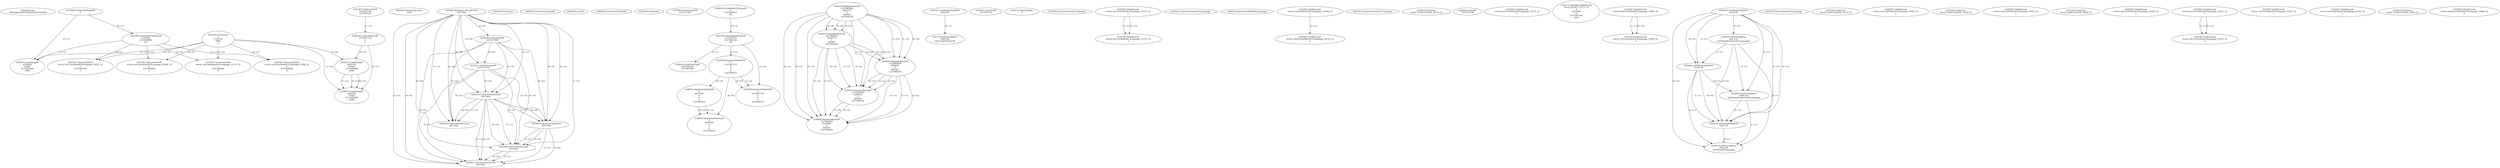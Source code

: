 // Global SCDG with merge call
digraph {
	0 [label="6850628.main
0024a8a7fcdd32f0fedebe0ee7ce9226"]
	1 [label="4254480.GetModuleHandleW
0"]
	2 [label="6844434.SetThreadLocale
1024"]
	3 [label="4243965.InitializeCriticalSection
6917004"]
	4 [label="4243979.GetVersion
"]
	5 [label="4250188.GetSystemInfo
2147417660"]
	3 -> 5 [label="(0-->0)"]
	6 [label="6844540.GetCommandLineW
"]
	7 [label="4214413.GetStartupInfoW
2147417624"]
	3 -> 7 [label="(0-->0)"]
	5 -> 7 [label="(0-->0)"]
	8 [label="6844560.GetACP
"]
	9 [label="6844580.GetCurrentThreadId
"]
	10 [label="4250204.GetVersion
"]
	11 [label="4276690.GetVersionExW
2147417420"]
	12 [label="4243306.GetModuleFileNameW
4194304
2147408904
522"]
	1 -> 12 [label="(0-->1)"]
	13 [label="4248064.GetModuleFileNameW
0
2147408370
261"]
	14 [label="4215383.VirtualAlloc
0
1310704
4096
4"]
	15 [label="4246338.RegOpenKeyExW
2147483649
4246772
0
983065
2147408236"]
	16 [label="4246372.RegOpenKeyExW
2147483650
4246772
0
983065
2147408236"]
	15 -> 16 [label="(2-->2)"]
	15 -> 16 [label="(4-->4)"]
	15 -> 16 [label="(5-->5)"]
	17 [label="4245741.GetModuleHandleW
4246160"]
	18 [label="4245758.GetProcAddress
9441320
GetLongPathNameW"]
	17 -> 18 [label="(0-->1)"]
	19 [label="4245785.GetLongPathNameW
2147407710
2147406542
261"]
	13 -> 19 [label="(3-->3)"]
	20 [label="4245683.CharNextW
2147407716"]
	21 [label="4246014.FindFirstFileW
2147406542
2147407064"]
	19 -> 21 [label="(2-->1)"]
	22 [label="4246556.RegQueryValueExW
0
2147407710
0
0
0
2147408232"]
	19 -> 22 [label="(1-->2)"]
	23 [label="4246599.RegQueryValueExW
0
2147407710
0
0
0
2147408232"]
	19 -> 23 [label="(1-->2)"]
	22 -> 23 [label="(2-->2)"]
	22 -> 23 [label="(6-->6)"]
	24 [label="4246722.RegCloseKey
0"]
	25 [label="4247883.GetUserDefaultUILanguage
"]
	26 [label="4245418.EnterCriticalSection
6917004"]
	3 -> 26 [label="(1-->1)"]
	3 -> 26 [label="(0-->0)"]
	5 -> 26 [label="(0-->0)"]
	7 -> 26 [label="(0-->0)"]
	27 [label="4245469.LeaveCriticalSection
6917004"]
	3 -> 27 [label="(1-->1)"]
	26 -> 27 [label="(1-->1)"]
	3 -> 27 [label="(0-->0)"]
	5 -> 27 [label="(0-->0)"]
	7 -> 27 [label="(0-->0)"]
	26 -> 27 [label="(0-->0)"]
	28 [label="4245487.IsValidLocale
retval_GetUserDefaultUILanguage_33379_32
2"]
	29 [label="4244766.IsValidLocale
retval_GetUserDefaultUILanguage_33379_32
2"]
	28 -> 29 [label="(1-->1)"]
	28 -> 29 [label="(2-->2)"]
	30 [label="4245525.GetSystemDefaultUILanguage
"]
	31 [label="4245552.GetSystemDefaultUILanguage
"]
	32 [label="4246635.RegQueryValueExW
0
4247000
0
0
0
2147408232"]
	22 -> 32 [label="(6-->6)"]
	33 [label="4245487.IsValidLocale
retval_GetUserDefaultUILanguage_33408_32
2"]
	34 [label="4245580.EnterCriticalSection
6917004"]
	3 -> 34 [label="(1-->1)"]
	26 -> 34 [label="(1-->1)"]
	27 -> 34 [label="(1-->1)"]
	3 -> 34 [label="(0-->0)"]
	5 -> 34 [label="(0-->0)"]
	7 -> 34 [label="(0-->0)"]
	26 -> 34 [label="(0-->0)"]
	27 -> 34 [label="(0-->0)"]
	35 [label="4245621.LeaveCriticalSection
6917004"]
	3 -> 35 [label="(1-->1)"]
	26 -> 35 [label="(1-->1)"]
	27 -> 35 [label="(1-->1)"]
	34 -> 35 [label="(1-->1)"]
	3 -> 35 [label="(0-->0)"]
	5 -> 35 [label="(0-->0)"]
	7 -> 35 [label="(0-->0)"]
	26 -> 35 [label="(0-->0)"]
	27 -> 35 [label="(0-->0)"]
	34 -> 35 [label="(0-->0)"]
	36 [label="4247923.GetSystemDefaultUILanguage
"]
	37 [label="4245487.IsValidLocale
retval_GetSystemDefaultUILanguage_34122_32
2"]
	33 -> 37 [label="(2-->2)"]
	38 [label="4246402.RegOpenKeyExW
2147483649
4246832
0
983065
2147408236"]
	15 -> 38 [label="(1-->1)"]
	15 -> 38 [label="(4-->4)"]
	16 -> 38 [label="(4-->4)"]
	15 -> 38 [label="(5-->5)"]
	16 -> 38 [label="(5-->5)"]
	39 [label="4246432.RegOpenKeyExW
2147483650
4246832
0
983065
2147408236"]
	16 -> 39 [label="(1-->1)"]
	38 -> 39 [label="(2-->2)"]
	15 -> 39 [label="(4-->4)"]
	16 -> 39 [label="(4-->4)"]
	38 -> 39 [label="(4-->4)"]
	15 -> 39 [label="(5-->5)"]
	16 -> 39 [label="(5-->5)"]
	38 -> 39 [label="(5-->5)"]
	40 [label="4246462.RegOpenKeyExW
2147483649
4246884
0
983065
2147408236"]
	15 -> 40 [label="(1-->1)"]
	38 -> 40 [label="(1-->1)"]
	15 -> 40 [label="(4-->4)"]
	16 -> 40 [label="(4-->4)"]
	38 -> 40 [label="(4-->4)"]
	39 -> 40 [label="(4-->4)"]
	15 -> 40 [label="(5-->5)"]
	16 -> 40 [label="(5-->5)"]
	38 -> 40 [label="(5-->5)"]
	39 -> 40 [label="(5-->5)"]
	41 [label="4246032.FindClose
retval_FindFirstFileW_34118_32"]
	42 [label="4246044.lstrlenW
2147407108"]
	43 [label="4245487.IsValidLocale
retval_GetUserDefaultUILanguage_33176_32
2"]
	44 [label="4250171.MultiByteToWideChar
retval_GetACP_32773_32
0
4243896
10
2147403704
2047"]
	45 [label="4245487.IsValidLocale
retval_GetUserDefaultUILanguage_33480_32
2"]
	46 [label="4244766.IsValidLocale
retval_GetUserDefaultUILanguage_33480_32
2"]
	45 -> 46 [label="(1-->1)"]
	45 -> 46 [label="(2-->2)"]
	47 [label="4244018.GetModuleHandleW
4244120"]
	48 [label="4244024.GetProcAddress
9441320
GetThreadPreferredUILanguages"]
	47 -> 48 [label="(0-->1)"]
	49 [label="4244044.GetModuleHandleW
4244120"]
	47 -> 49 [label="(1-->1)"]
	47 -> 49 [label="(0-->0)"]
	48 -> 49 [label="(1-->0)"]
	50 [label="4244050.GetProcAddress
9441320
SetThreadPreferredUILanguages"]
	47 -> 50 [label="(0-->1)"]
	48 -> 50 [label="(1-->1)"]
	49 -> 50 [label="(0-->1)"]
	51 [label="4244070.GetModuleHandleW
4244120"]
	47 -> 51 [label="(1-->1)"]
	49 -> 51 [label="(1-->1)"]
	47 -> 51 [label="(0-->0)"]
	48 -> 51 [label="(1-->0)"]
	49 -> 51 [label="(0-->0)"]
	50 -> 51 [label="(1-->0)"]
	52 [label="4244076.GetProcAddress
9441320
GetThreadUILanguage"]
	47 -> 52 [label="(0-->1)"]
	48 -> 52 [label="(1-->1)"]
	49 -> 52 [label="(0-->1)"]
	50 -> 52 [label="(1-->1)"]
	51 -> 52 [label="(0-->1)"]
	53 [label="4245454.LeaveCriticalSection
6917004"]
	3 -> 53 [label="(1-->1)"]
	26 -> 53 [label="(1-->1)"]
	3 -> 53 [label="(0-->0)"]
	5 -> 53 [label="(0-->0)"]
	7 -> 53 [label="(0-->0)"]
	26 -> 53 [label="(0-->0)"]
	54 [label="4247558.GetUserDefaultUILanguage
"]
	55 [label="4247567.GetLocaleInfoW
retval_GetUserDefaultUILanguage_32980_32
3
2147408268
4"]
	12 -> 55 [label="(0-->2)"]
	14 -> 55 [label="(4-->4)"]
	56 [label="4247247.FindFirstFileW
3224341740
2147407640"]
	57 [label="4247263.FindClose
retval_FindFirstFileW_33153_32"]
	58 [label="4248145.LoadLibraryExW
3224341740
0
2"]
	56 -> 58 [label="(1-->1)"]
	59 [label="4250073.LoadStringW
9441340
65485
2147409468
4096"]
	58 -> 59 [label="(0-->1)"]
	14 -> 59 [label="(3-->4)"]
	60 [label="4247567.GetLocaleInfoW
retval_GetUserDefaultUILanguage_33340_32
3
2147408268
4"]
	12 -> 60 [label="(0-->2)"]
	14 -> 60 [label="(4-->4)"]
	61 [label="4250073.LoadStringW
4194304
65485
2147409468
4096"]
	1 -> 61 [label="(0-->1)"]
	12 -> 61 [label="(1-->1)"]
	14 -> 61 [label="(3-->4)"]
	62 [label="4250073.LoadStringW
9441340
65484
2147409468
4096"]
	58 -> 62 [label="(0-->1)"]
	59 -> 62 [label="(1-->1)"]
	59 -> 62 [label="(3-->3)"]
	14 -> 62 [label="(3-->4)"]
	59 -> 62 [label="(4-->4)"]
	63 [label="4246676.RegQueryValueExW
0
4247000
0
0
0
2147408232"]
	32 -> 63 [label="(2-->2)"]
	22 -> 63 [label="(6-->6)"]
	32 -> 63 [label="(6-->6)"]
	64 [label="4245487.IsValidLocale
retval_GetUserDefaultUILanguage_32843_32
2"]
	65 [label="4247567.GetLocaleInfoW
retval_GetUserDefaultUILanguage_33422_32
3
2147408268
4"]
	12 -> 65 [label="(0-->2)"]
	14 -> 65 [label="(4-->4)"]
	66 [label="4247263.FindClose
retval_FindFirstFileW_33560_32"]
	67 [label="4245487.IsValidLocale
retval_GetUserDefaultUILanguage_33452_32
2"]
	68 [label="4247567.GetLocaleInfoW
retval_GetUserDefaultUILanguage_33731_32
3
2147408268
4"]
	12 -> 68 [label="(0-->2)"]
	14 -> 68 [label="(4-->4)"]
	69 [label="4247263.FindClose
retval_FindFirstFileW_33805_32"]
	70 [label="4245487.IsValidLocale
retval_GetUserDefaultUILanguage_33269_32
2"]
	71 [label="4245487.IsValidLocale
retval_GetUserDefaultUILanguage_33101_32
2"]
	72 [label="4244766.IsValidLocale
retval_GetUserDefaultUILanguage_33101_32
2"]
	71 -> 72 [label="(1-->1)"]
	71 -> 72 [label="(2-->2)"]
	73 [label="4245487.IsValidLocale
retval_GetUserDefaultUILanguage_33307_32
2"]
	74 [label="4245487.IsValidLocale
retval_GetUserDefaultUILanguage_33567_32
2"]
	75 [label="4246032.FindClose
retval_FindFirstFileW_32983_32"]
	76 [label="4245487.IsValidLocale
retval_GetSystemDefaultUILanguage_33664_32
2"]
}
